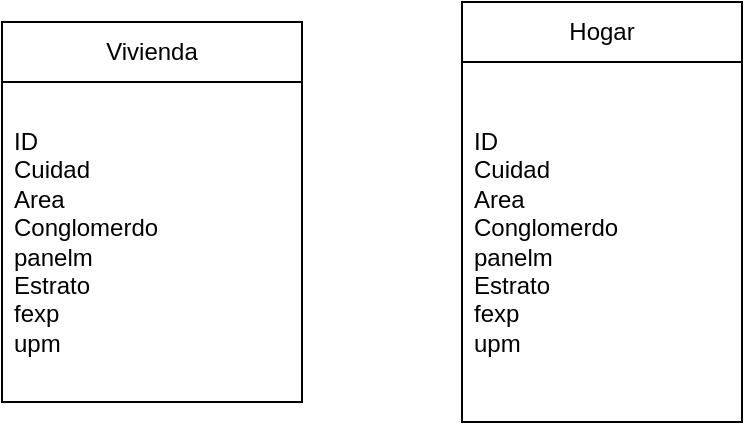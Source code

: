 <mxfile>
    <diagram id="I604HNR8jOuORXDMW3vv" name="Página-1">
        <mxGraphModel dx="1089" dy="459" grid="1" gridSize="10" guides="1" tooltips="1" connect="1" arrows="1" fold="1" page="1" pageScale="1" pageWidth="850" pageHeight="1100" math="0" shadow="0">
            <root>
                <mxCell id="0"/>
                <mxCell id="1" parent="0"/>
                <mxCell id="2" value="Vivienda" style="swimlane;fontStyle=0;childLayout=stackLayout;horizontal=1;startSize=30;horizontalStack=0;resizeParent=1;resizeParentMax=0;resizeLast=0;collapsible=1;marginBottom=0;whiteSpace=wrap;html=1;" vertex="1" parent="1">
                    <mxGeometry x="100" y="320" width="150" height="190" as="geometry">
                        <mxRectangle x="100" y="320" width="90" height="30" as="alternateBounds"/>
                    </mxGeometry>
                </mxCell>
                <mxCell id="5" value="ID&lt;br&gt;Cuidad&lt;br&gt;Area&lt;br&gt;Conglomerdo&lt;br&gt;panelm&lt;br&gt;Estrato&lt;br&gt;fexp&lt;br&gt;upm" style="text;strokeColor=none;fillColor=none;align=left;verticalAlign=middle;spacingLeft=4;spacingRight=4;overflow=hidden;points=[[0,0.5],[1,0.5]];portConstraint=eastwest;rotatable=0;whiteSpace=wrap;html=1;" vertex="1" parent="2">
                    <mxGeometry y="30" width="150" height="160" as="geometry"/>
                </mxCell>
                <mxCell id="7" value="Hogar" style="swimlane;fontStyle=0;childLayout=stackLayout;horizontal=1;startSize=30;horizontalStack=0;resizeParent=1;resizeParentMax=0;resizeLast=0;collapsible=1;marginBottom=0;whiteSpace=wrap;html=1;" vertex="1" parent="1">
                    <mxGeometry x="330" y="310" width="140" height="210" as="geometry"/>
                </mxCell>
                <mxCell id="8" value="ID&lt;br&gt;Cuidad&lt;br&gt;Area&lt;br&gt;Conglomerdo&lt;br&gt;panelm&lt;br&gt;Estrato&lt;br&gt;fexp&lt;br&gt;upm" style="text;strokeColor=none;fillColor=none;align=left;verticalAlign=middle;spacingLeft=4;spacingRight=4;overflow=hidden;points=[[0,0.5],[1,0.5]];portConstraint=eastwest;rotatable=0;whiteSpace=wrap;html=1;" vertex="1" parent="7">
                    <mxGeometry y="30" width="140" height="180" as="geometry"/>
                </mxCell>
            </root>
        </mxGraphModel>
    </diagram>
</mxfile>